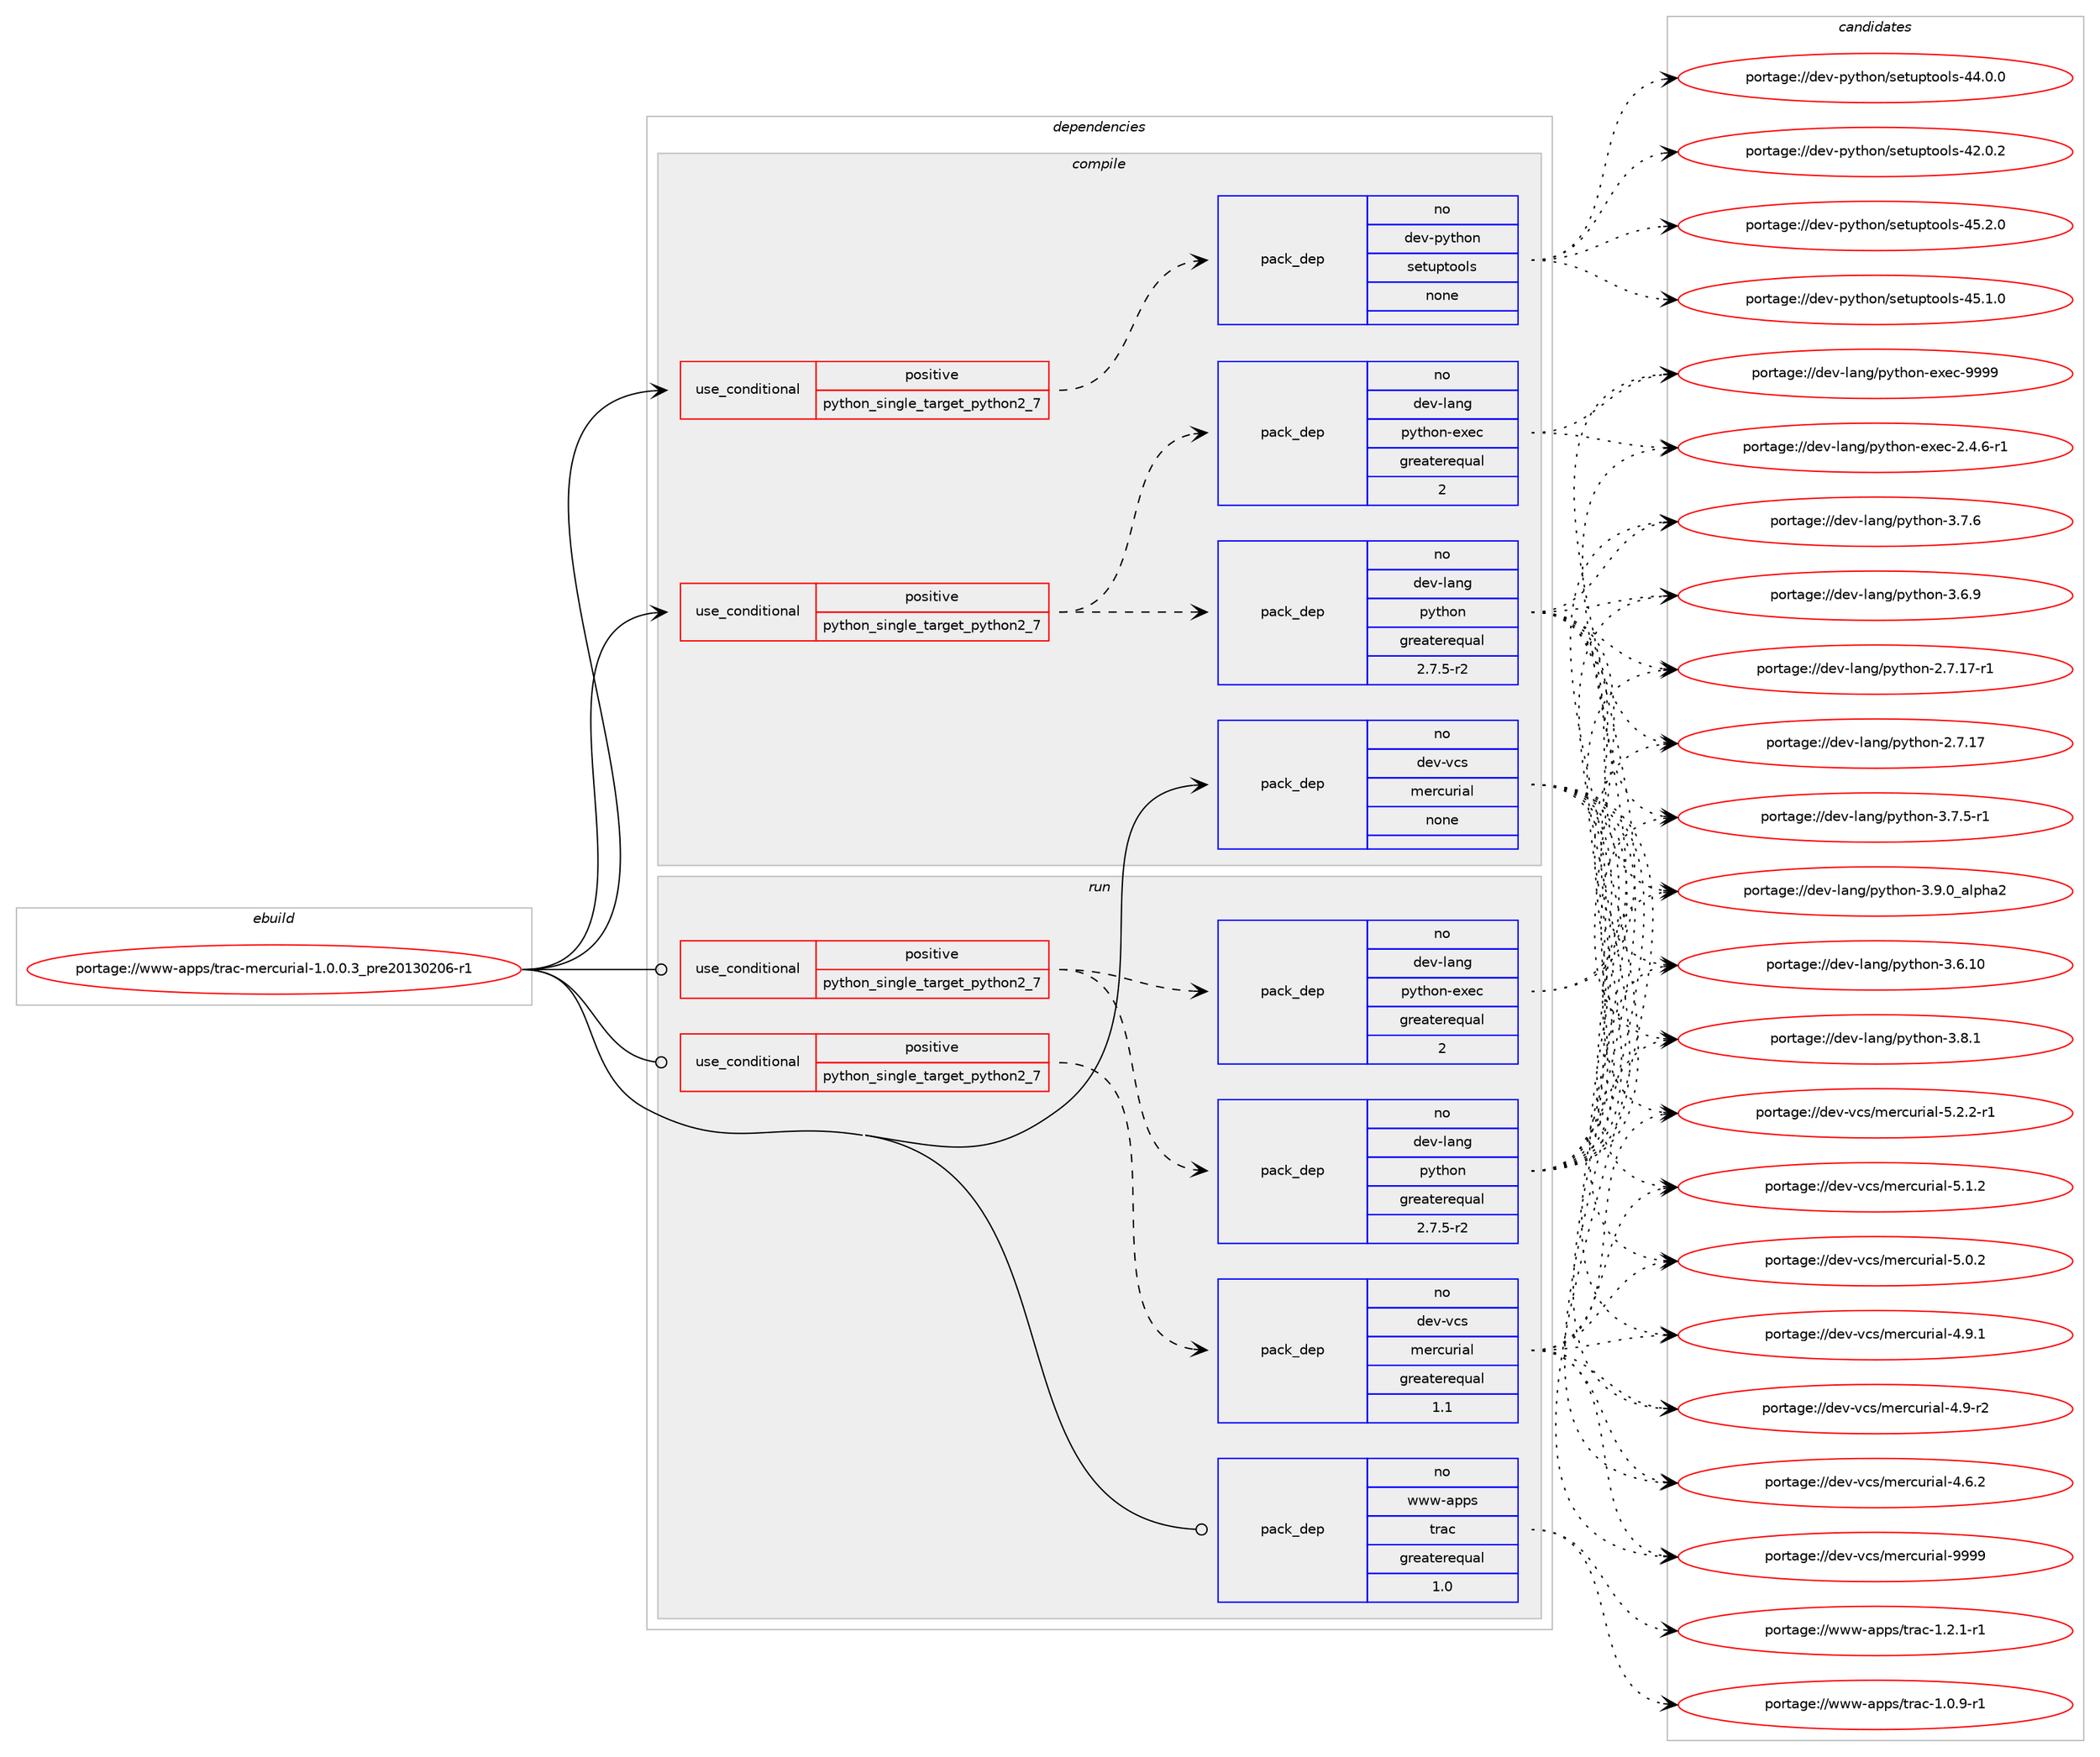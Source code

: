 digraph prolog {

# *************
# Graph options
# *************

newrank=true;
concentrate=true;
compound=true;
graph [rankdir=LR,fontname=Helvetica,fontsize=10,ranksep=1.5];#, ranksep=2.5, nodesep=0.2];
edge  [arrowhead=vee];
node  [fontname=Helvetica,fontsize=10];

# **********
# The ebuild
# **********

subgraph cluster_leftcol {
color=gray;
rank=same;
label=<<i>ebuild</i>>;
id [label="portage://www-apps/trac-mercurial-1.0.0.3_pre20130206-r1", color=red, width=4, href="../www-apps/trac-mercurial-1.0.0.3_pre20130206-r1.svg"];
}

# ****************
# The dependencies
# ****************

subgraph cluster_midcol {
color=gray;
label=<<i>dependencies</i>>;
subgraph cluster_compile {
fillcolor="#eeeeee";
style=filled;
label=<<i>compile</i>>;
subgraph cond5637 {
dependency31110 [label=<<TABLE BORDER="0" CELLBORDER="1" CELLSPACING="0" CELLPADDING="4"><TR><TD ROWSPAN="3" CELLPADDING="10">use_conditional</TD></TR><TR><TD>positive</TD></TR><TR><TD>python_single_target_python2_7</TD></TR></TABLE>>, shape=none, color=red];
subgraph pack24879 {
dependency31111 [label=<<TABLE BORDER="0" CELLBORDER="1" CELLSPACING="0" CELLPADDING="4" WIDTH="220"><TR><TD ROWSPAN="6" CELLPADDING="30">pack_dep</TD></TR><TR><TD WIDTH="110">no</TD></TR><TR><TD>dev-lang</TD></TR><TR><TD>python</TD></TR><TR><TD>greaterequal</TD></TR><TR><TD>2.7.5-r2</TD></TR></TABLE>>, shape=none, color=blue];
}
dependency31110:e -> dependency31111:w [weight=20,style="dashed",arrowhead="vee"];
subgraph pack24880 {
dependency31112 [label=<<TABLE BORDER="0" CELLBORDER="1" CELLSPACING="0" CELLPADDING="4" WIDTH="220"><TR><TD ROWSPAN="6" CELLPADDING="30">pack_dep</TD></TR><TR><TD WIDTH="110">no</TD></TR><TR><TD>dev-lang</TD></TR><TR><TD>python-exec</TD></TR><TR><TD>greaterequal</TD></TR><TR><TD>2</TD></TR></TABLE>>, shape=none, color=blue];
}
dependency31110:e -> dependency31112:w [weight=20,style="dashed",arrowhead="vee"];
}
id:e -> dependency31110:w [weight=20,style="solid",arrowhead="vee"];
subgraph cond5638 {
dependency31113 [label=<<TABLE BORDER="0" CELLBORDER="1" CELLSPACING="0" CELLPADDING="4"><TR><TD ROWSPAN="3" CELLPADDING="10">use_conditional</TD></TR><TR><TD>positive</TD></TR><TR><TD>python_single_target_python2_7</TD></TR></TABLE>>, shape=none, color=red];
subgraph pack24881 {
dependency31114 [label=<<TABLE BORDER="0" CELLBORDER="1" CELLSPACING="0" CELLPADDING="4" WIDTH="220"><TR><TD ROWSPAN="6" CELLPADDING="30">pack_dep</TD></TR><TR><TD WIDTH="110">no</TD></TR><TR><TD>dev-python</TD></TR><TR><TD>setuptools</TD></TR><TR><TD>none</TD></TR><TR><TD></TD></TR></TABLE>>, shape=none, color=blue];
}
dependency31113:e -> dependency31114:w [weight=20,style="dashed",arrowhead="vee"];
}
id:e -> dependency31113:w [weight=20,style="solid",arrowhead="vee"];
subgraph pack24882 {
dependency31115 [label=<<TABLE BORDER="0" CELLBORDER="1" CELLSPACING="0" CELLPADDING="4" WIDTH="220"><TR><TD ROWSPAN="6" CELLPADDING="30">pack_dep</TD></TR><TR><TD WIDTH="110">no</TD></TR><TR><TD>dev-vcs</TD></TR><TR><TD>mercurial</TD></TR><TR><TD>none</TD></TR><TR><TD></TD></TR></TABLE>>, shape=none, color=blue];
}
id:e -> dependency31115:w [weight=20,style="solid",arrowhead="vee"];
}
subgraph cluster_compileandrun {
fillcolor="#eeeeee";
style=filled;
label=<<i>compile and run</i>>;
}
subgraph cluster_run {
fillcolor="#eeeeee";
style=filled;
label=<<i>run</i>>;
subgraph cond5639 {
dependency31116 [label=<<TABLE BORDER="0" CELLBORDER="1" CELLSPACING="0" CELLPADDING="4"><TR><TD ROWSPAN="3" CELLPADDING="10">use_conditional</TD></TR><TR><TD>positive</TD></TR><TR><TD>python_single_target_python2_7</TD></TR></TABLE>>, shape=none, color=red];
subgraph pack24883 {
dependency31117 [label=<<TABLE BORDER="0" CELLBORDER="1" CELLSPACING="0" CELLPADDING="4" WIDTH="220"><TR><TD ROWSPAN="6" CELLPADDING="30">pack_dep</TD></TR><TR><TD WIDTH="110">no</TD></TR><TR><TD>dev-lang</TD></TR><TR><TD>python</TD></TR><TR><TD>greaterequal</TD></TR><TR><TD>2.7.5-r2</TD></TR></TABLE>>, shape=none, color=blue];
}
dependency31116:e -> dependency31117:w [weight=20,style="dashed",arrowhead="vee"];
subgraph pack24884 {
dependency31118 [label=<<TABLE BORDER="0" CELLBORDER="1" CELLSPACING="0" CELLPADDING="4" WIDTH="220"><TR><TD ROWSPAN="6" CELLPADDING="30">pack_dep</TD></TR><TR><TD WIDTH="110">no</TD></TR><TR><TD>dev-lang</TD></TR><TR><TD>python-exec</TD></TR><TR><TD>greaterequal</TD></TR><TR><TD>2</TD></TR></TABLE>>, shape=none, color=blue];
}
dependency31116:e -> dependency31118:w [weight=20,style="dashed",arrowhead="vee"];
}
id:e -> dependency31116:w [weight=20,style="solid",arrowhead="odot"];
subgraph cond5640 {
dependency31119 [label=<<TABLE BORDER="0" CELLBORDER="1" CELLSPACING="0" CELLPADDING="4"><TR><TD ROWSPAN="3" CELLPADDING="10">use_conditional</TD></TR><TR><TD>positive</TD></TR><TR><TD>python_single_target_python2_7</TD></TR></TABLE>>, shape=none, color=red];
subgraph pack24885 {
dependency31120 [label=<<TABLE BORDER="0" CELLBORDER="1" CELLSPACING="0" CELLPADDING="4" WIDTH="220"><TR><TD ROWSPAN="6" CELLPADDING="30">pack_dep</TD></TR><TR><TD WIDTH="110">no</TD></TR><TR><TD>dev-vcs</TD></TR><TR><TD>mercurial</TD></TR><TR><TD>greaterequal</TD></TR><TR><TD>1.1</TD></TR></TABLE>>, shape=none, color=blue];
}
dependency31119:e -> dependency31120:w [weight=20,style="dashed",arrowhead="vee"];
}
id:e -> dependency31119:w [weight=20,style="solid",arrowhead="odot"];
subgraph pack24886 {
dependency31121 [label=<<TABLE BORDER="0" CELLBORDER="1" CELLSPACING="0" CELLPADDING="4" WIDTH="220"><TR><TD ROWSPAN="6" CELLPADDING="30">pack_dep</TD></TR><TR><TD WIDTH="110">no</TD></TR><TR><TD>www-apps</TD></TR><TR><TD>trac</TD></TR><TR><TD>greaterequal</TD></TR><TR><TD>1.0</TD></TR></TABLE>>, shape=none, color=blue];
}
id:e -> dependency31121:w [weight=20,style="solid",arrowhead="odot"];
}
}

# **************
# The candidates
# **************

subgraph cluster_choices {
rank=same;
color=gray;
label=<<i>candidates</i>>;

subgraph choice24879 {
color=black;
nodesep=1;
choice10010111845108971101034711212111610411111045514657464895971081121049750 [label="portage://dev-lang/python-3.9.0_alpha2", color=red, width=4,href="../dev-lang/python-3.9.0_alpha2.svg"];
choice100101118451089711010347112121116104111110455146564649 [label="portage://dev-lang/python-3.8.1", color=red, width=4,href="../dev-lang/python-3.8.1.svg"];
choice100101118451089711010347112121116104111110455146554654 [label="portage://dev-lang/python-3.7.6", color=red, width=4,href="../dev-lang/python-3.7.6.svg"];
choice1001011184510897110103471121211161041111104551465546534511449 [label="portage://dev-lang/python-3.7.5-r1", color=red, width=4,href="../dev-lang/python-3.7.5-r1.svg"];
choice100101118451089711010347112121116104111110455146544657 [label="portage://dev-lang/python-3.6.9", color=red, width=4,href="../dev-lang/python-3.6.9.svg"];
choice10010111845108971101034711212111610411111045514654464948 [label="portage://dev-lang/python-3.6.10", color=red, width=4,href="../dev-lang/python-3.6.10.svg"];
choice100101118451089711010347112121116104111110455046554649554511449 [label="portage://dev-lang/python-2.7.17-r1", color=red, width=4,href="../dev-lang/python-2.7.17-r1.svg"];
choice10010111845108971101034711212111610411111045504655464955 [label="portage://dev-lang/python-2.7.17", color=red, width=4,href="../dev-lang/python-2.7.17.svg"];
dependency31111:e -> choice10010111845108971101034711212111610411111045514657464895971081121049750:w [style=dotted,weight="100"];
dependency31111:e -> choice100101118451089711010347112121116104111110455146564649:w [style=dotted,weight="100"];
dependency31111:e -> choice100101118451089711010347112121116104111110455146554654:w [style=dotted,weight="100"];
dependency31111:e -> choice1001011184510897110103471121211161041111104551465546534511449:w [style=dotted,weight="100"];
dependency31111:e -> choice100101118451089711010347112121116104111110455146544657:w [style=dotted,weight="100"];
dependency31111:e -> choice10010111845108971101034711212111610411111045514654464948:w [style=dotted,weight="100"];
dependency31111:e -> choice100101118451089711010347112121116104111110455046554649554511449:w [style=dotted,weight="100"];
dependency31111:e -> choice10010111845108971101034711212111610411111045504655464955:w [style=dotted,weight="100"];
}
subgraph choice24880 {
color=black;
nodesep=1;
choice10010111845108971101034711212111610411111045101120101994557575757 [label="portage://dev-lang/python-exec-9999", color=red, width=4,href="../dev-lang/python-exec-9999.svg"];
choice10010111845108971101034711212111610411111045101120101994550465246544511449 [label="portage://dev-lang/python-exec-2.4.6-r1", color=red, width=4,href="../dev-lang/python-exec-2.4.6-r1.svg"];
dependency31112:e -> choice10010111845108971101034711212111610411111045101120101994557575757:w [style=dotted,weight="100"];
dependency31112:e -> choice10010111845108971101034711212111610411111045101120101994550465246544511449:w [style=dotted,weight="100"];
}
subgraph choice24881 {
color=black;
nodesep=1;
choice100101118451121211161041111104711510111611711211611111110811545525346504648 [label="portage://dev-python/setuptools-45.2.0", color=red, width=4,href="../dev-python/setuptools-45.2.0.svg"];
choice100101118451121211161041111104711510111611711211611111110811545525346494648 [label="portage://dev-python/setuptools-45.1.0", color=red, width=4,href="../dev-python/setuptools-45.1.0.svg"];
choice100101118451121211161041111104711510111611711211611111110811545525246484648 [label="portage://dev-python/setuptools-44.0.0", color=red, width=4,href="../dev-python/setuptools-44.0.0.svg"];
choice100101118451121211161041111104711510111611711211611111110811545525046484650 [label="portage://dev-python/setuptools-42.0.2", color=red, width=4,href="../dev-python/setuptools-42.0.2.svg"];
dependency31114:e -> choice100101118451121211161041111104711510111611711211611111110811545525346504648:w [style=dotted,weight="100"];
dependency31114:e -> choice100101118451121211161041111104711510111611711211611111110811545525346494648:w [style=dotted,weight="100"];
dependency31114:e -> choice100101118451121211161041111104711510111611711211611111110811545525246484648:w [style=dotted,weight="100"];
dependency31114:e -> choice100101118451121211161041111104711510111611711211611111110811545525046484650:w [style=dotted,weight="100"];
}
subgraph choice24882 {
color=black;
nodesep=1;
choice10010111845118991154710910111499117114105971084557575757 [label="portage://dev-vcs/mercurial-9999", color=red, width=4,href="../dev-vcs/mercurial-9999.svg"];
choice10010111845118991154710910111499117114105971084553465046504511449 [label="portage://dev-vcs/mercurial-5.2.2-r1", color=red, width=4,href="../dev-vcs/mercurial-5.2.2-r1.svg"];
choice1001011184511899115471091011149911711410597108455346494650 [label="portage://dev-vcs/mercurial-5.1.2", color=red, width=4,href="../dev-vcs/mercurial-5.1.2.svg"];
choice1001011184511899115471091011149911711410597108455346484650 [label="portage://dev-vcs/mercurial-5.0.2", color=red, width=4,href="../dev-vcs/mercurial-5.0.2.svg"];
choice1001011184511899115471091011149911711410597108455246574649 [label="portage://dev-vcs/mercurial-4.9.1", color=red, width=4,href="../dev-vcs/mercurial-4.9.1.svg"];
choice1001011184511899115471091011149911711410597108455246574511450 [label="portage://dev-vcs/mercurial-4.9-r2", color=red, width=4,href="../dev-vcs/mercurial-4.9-r2.svg"];
choice1001011184511899115471091011149911711410597108455246544650 [label="portage://dev-vcs/mercurial-4.6.2", color=red, width=4,href="../dev-vcs/mercurial-4.6.2.svg"];
dependency31115:e -> choice10010111845118991154710910111499117114105971084557575757:w [style=dotted,weight="100"];
dependency31115:e -> choice10010111845118991154710910111499117114105971084553465046504511449:w [style=dotted,weight="100"];
dependency31115:e -> choice1001011184511899115471091011149911711410597108455346494650:w [style=dotted,weight="100"];
dependency31115:e -> choice1001011184511899115471091011149911711410597108455346484650:w [style=dotted,weight="100"];
dependency31115:e -> choice1001011184511899115471091011149911711410597108455246574649:w [style=dotted,weight="100"];
dependency31115:e -> choice1001011184511899115471091011149911711410597108455246574511450:w [style=dotted,weight="100"];
dependency31115:e -> choice1001011184511899115471091011149911711410597108455246544650:w [style=dotted,weight="100"];
}
subgraph choice24883 {
color=black;
nodesep=1;
choice10010111845108971101034711212111610411111045514657464895971081121049750 [label="portage://dev-lang/python-3.9.0_alpha2", color=red, width=4,href="../dev-lang/python-3.9.0_alpha2.svg"];
choice100101118451089711010347112121116104111110455146564649 [label="portage://dev-lang/python-3.8.1", color=red, width=4,href="../dev-lang/python-3.8.1.svg"];
choice100101118451089711010347112121116104111110455146554654 [label="portage://dev-lang/python-3.7.6", color=red, width=4,href="../dev-lang/python-3.7.6.svg"];
choice1001011184510897110103471121211161041111104551465546534511449 [label="portage://dev-lang/python-3.7.5-r1", color=red, width=4,href="../dev-lang/python-3.7.5-r1.svg"];
choice100101118451089711010347112121116104111110455146544657 [label="portage://dev-lang/python-3.6.9", color=red, width=4,href="../dev-lang/python-3.6.9.svg"];
choice10010111845108971101034711212111610411111045514654464948 [label="portage://dev-lang/python-3.6.10", color=red, width=4,href="../dev-lang/python-3.6.10.svg"];
choice100101118451089711010347112121116104111110455046554649554511449 [label="portage://dev-lang/python-2.7.17-r1", color=red, width=4,href="../dev-lang/python-2.7.17-r1.svg"];
choice10010111845108971101034711212111610411111045504655464955 [label="portage://dev-lang/python-2.7.17", color=red, width=4,href="../dev-lang/python-2.7.17.svg"];
dependency31117:e -> choice10010111845108971101034711212111610411111045514657464895971081121049750:w [style=dotted,weight="100"];
dependency31117:e -> choice100101118451089711010347112121116104111110455146564649:w [style=dotted,weight="100"];
dependency31117:e -> choice100101118451089711010347112121116104111110455146554654:w [style=dotted,weight="100"];
dependency31117:e -> choice1001011184510897110103471121211161041111104551465546534511449:w [style=dotted,weight="100"];
dependency31117:e -> choice100101118451089711010347112121116104111110455146544657:w [style=dotted,weight="100"];
dependency31117:e -> choice10010111845108971101034711212111610411111045514654464948:w [style=dotted,weight="100"];
dependency31117:e -> choice100101118451089711010347112121116104111110455046554649554511449:w [style=dotted,weight="100"];
dependency31117:e -> choice10010111845108971101034711212111610411111045504655464955:w [style=dotted,weight="100"];
}
subgraph choice24884 {
color=black;
nodesep=1;
choice10010111845108971101034711212111610411111045101120101994557575757 [label="portage://dev-lang/python-exec-9999", color=red, width=4,href="../dev-lang/python-exec-9999.svg"];
choice10010111845108971101034711212111610411111045101120101994550465246544511449 [label="portage://dev-lang/python-exec-2.4.6-r1", color=red, width=4,href="../dev-lang/python-exec-2.4.6-r1.svg"];
dependency31118:e -> choice10010111845108971101034711212111610411111045101120101994557575757:w [style=dotted,weight="100"];
dependency31118:e -> choice10010111845108971101034711212111610411111045101120101994550465246544511449:w [style=dotted,weight="100"];
}
subgraph choice24885 {
color=black;
nodesep=1;
choice10010111845118991154710910111499117114105971084557575757 [label="portage://dev-vcs/mercurial-9999", color=red, width=4,href="../dev-vcs/mercurial-9999.svg"];
choice10010111845118991154710910111499117114105971084553465046504511449 [label="portage://dev-vcs/mercurial-5.2.2-r1", color=red, width=4,href="../dev-vcs/mercurial-5.2.2-r1.svg"];
choice1001011184511899115471091011149911711410597108455346494650 [label="portage://dev-vcs/mercurial-5.1.2", color=red, width=4,href="../dev-vcs/mercurial-5.1.2.svg"];
choice1001011184511899115471091011149911711410597108455346484650 [label="portage://dev-vcs/mercurial-5.0.2", color=red, width=4,href="../dev-vcs/mercurial-5.0.2.svg"];
choice1001011184511899115471091011149911711410597108455246574649 [label="portage://dev-vcs/mercurial-4.9.1", color=red, width=4,href="../dev-vcs/mercurial-4.9.1.svg"];
choice1001011184511899115471091011149911711410597108455246574511450 [label="portage://dev-vcs/mercurial-4.9-r2", color=red, width=4,href="../dev-vcs/mercurial-4.9-r2.svg"];
choice1001011184511899115471091011149911711410597108455246544650 [label="portage://dev-vcs/mercurial-4.6.2", color=red, width=4,href="../dev-vcs/mercurial-4.6.2.svg"];
dependency31120:e -> choice10010111845118991154710910111499117114105971084557575757:w [style=dotted,weight="100"];
dependency31120:e -> choice10010111845118991154710910111499117114105971084553465046504511449:w [style=dotted,weight="100"];
dependency31120:e -> choice1001011184511899115471091011149911711410597108455346494650:w [style=dotted,weight="100"];
dependency31120:e -> choice1001011184511899115471091011149911711410597108455346484650:w [style=dotted,weight="100"];
dependency31120:e -> choice1001011184511899115471091011149911711410597108455246574649:w [style=dotted,weight="100"];
dependency31120:e -> choice1001011184511899115471091011149911711410597108455246574511450:w [style=dotted,weight="100"];
dependency31120:e -> choice1001011184511899115471091011149911711410597108455246544650:w [style=dotted,weight="100"];
}
subgraph choice24886 {
color=black;
nodesep=1;
choice11911911945971121121154711611497994549465046494511449 [label="portage://www-apps/trac-1.2.1-r1", color=red, width=4,href="../www-apps/trac-1.2.1-r1.svg"];
choice11911911945971121121154711611497994549464846574511449 [label="portage://www-apps/trac-1.0.9-r1", color=red, width=4,href="../www-apps/trac-1.0.9-r1.svg"];
dependency31121:e -> choice11911911945971121121154711611497994549465046494511449:w [style=dotted,weight="100"];
dependency31121:e -> choice11911911945971121121154711611497994549464846574511449:w [style=dotted,weight="100"];
}
}

}

